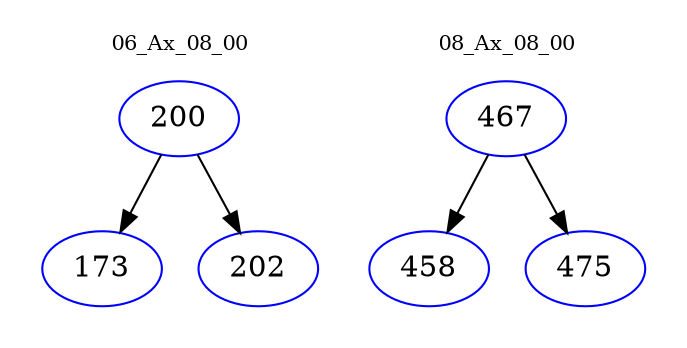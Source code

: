 digraph{
subgraph cluster_0 {
color = white
label = "06_Ax_08_00";
fontsize=10;
T0_200 [label="200", color="blue"]
T0_200 -> T0_173 [color="black"]
T0_173 [label="173", color="blue"]
T0_200 -> T0_202 [color="black"]
T0_202 [label="202", color="blue"]
}
subgraph cluster_1 {
color = white
label = "08_Ax_08_00";
fontsize=10;
T1_467 [label="467", color="blue"]
T1_467 -> T1_458 [color="black"]
T1_458 [label="458", color="blue"]
T1_467 -> T1_475 [color="black"]
T1_475 [label="475", color="blue"]
}
}
